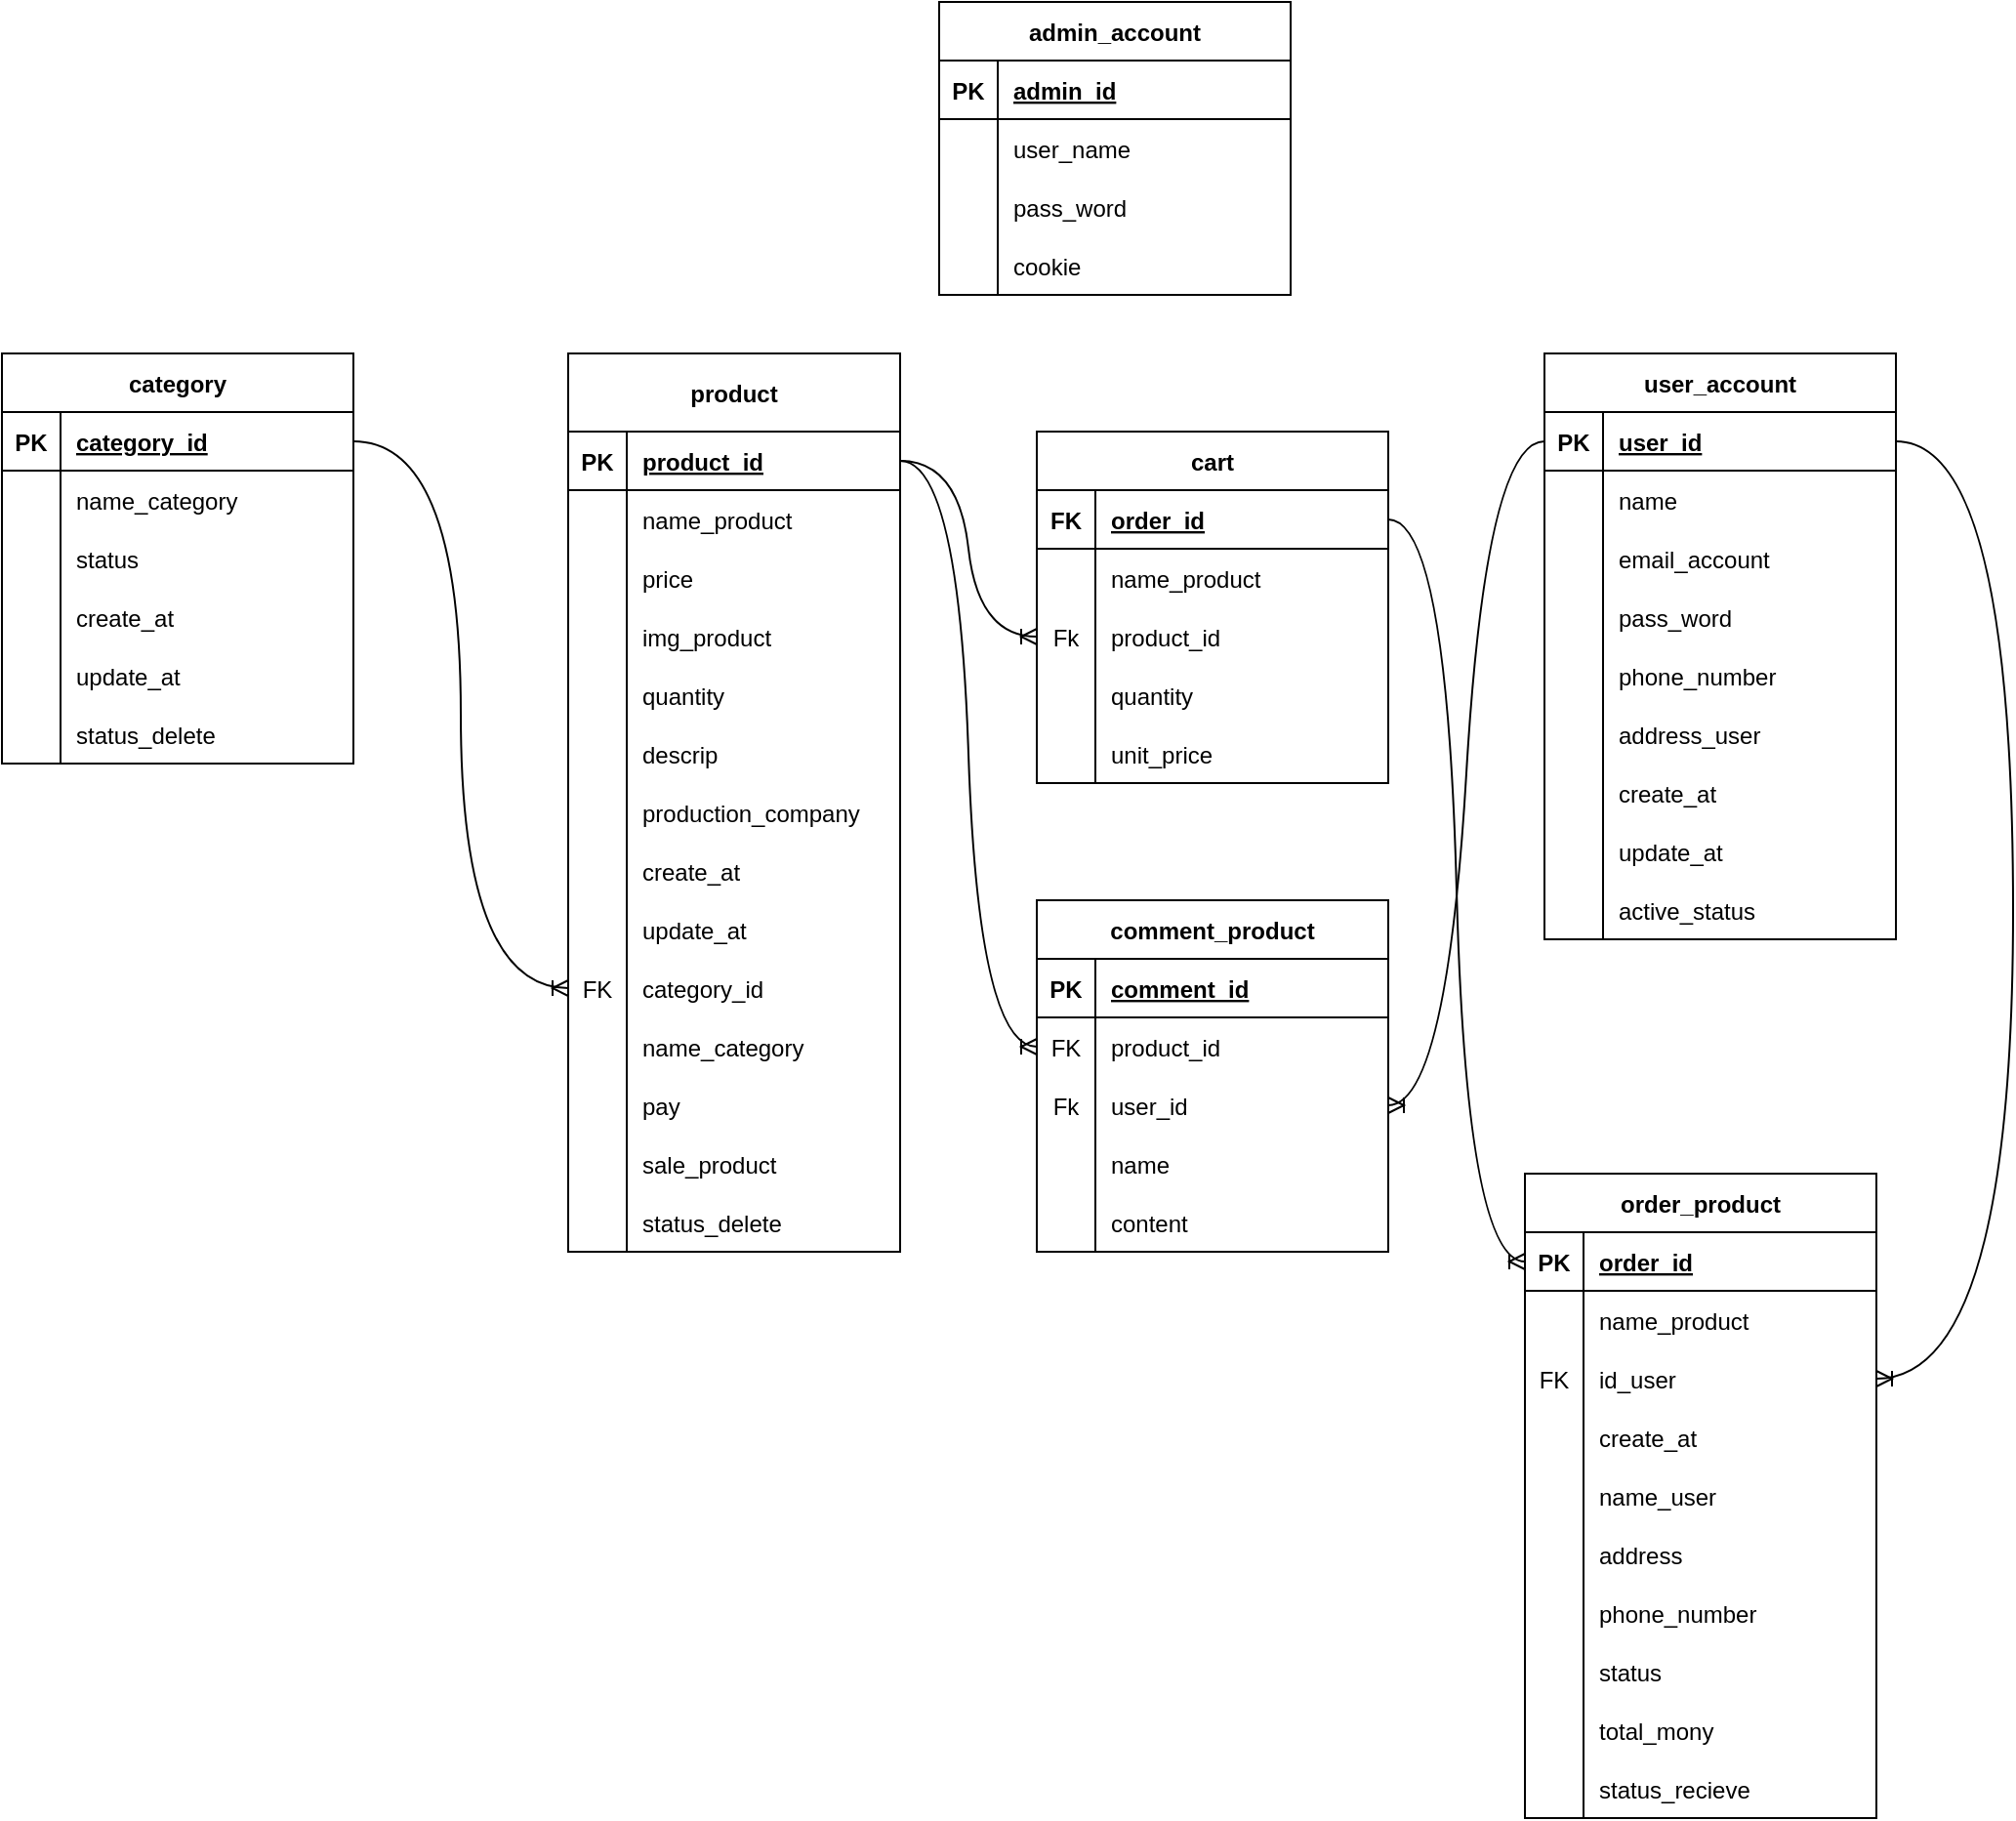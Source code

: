 <mxfile version="17.4.3" type="device"><diagram id="C5RBs43oDa-KdzZeNtuy" name="Page-1"><mxGraphModel dx="1730" dy="1971" grid="1" gridSize="10" guides="1" tooltips="1" connect="1" arrows="1" fold="1" page="1" pageScale="1" pageWidth="827" pageHeight="1169" math="0" shadow="0"><root><mxCell id="WIyWlLk6GJQsqaUBKTNV-0"/><mxCell id="WIyWlLk6GJQsqaUBKTNV-1" parent="WIyWlLk6GJQsqaUBKTNV-0"/><mxCell id="gxQ1VaUEFqee9GRgZwZk-220" value="category" style="shape=table;startSize=30;container=1;collapsible=1;childLayout=tableLayout;fixedRows=1;rowLines=0;fontStyle=1;align=center;resizeLast=1;" parent="WIyWlLk6GJQsqaUBKTNV-1" vertex="1"><mxGeometry x="310" width="180" height="210" as="geometry"/></mxCell><mxCell id="gxQ1VaUEFqee9GRgZwZk-221" value="" style="shape=tableRow;horizontal=0;startSize=0;swimlaneHead=0;swimlaneBody=0;fillColor=none;collapsible=0;dropTarget=0;points=[[0,0.5],[1,0.5]];portConstraint=eastwest;top=0;left=0;right=0;bottom=1;" parent="gxQ1VaUEFqee9GRgZwZk-220" vertex="1"><mxGeometry y="30" width="180" height="30" as="geometry"/></mxCell><mxCell id="gxQ1VaUEFqee9GRgZwZk-222" value="PK" style="shape=partialRectangle;connectable=0;fillColor=none;top=0;left=0;bottom=0;right=0;fontStyle=1;overflow=hidden;" parent="gxQ1VaUEFqee9GRgZwZk-221" vertex="1"><mxGeometry width="30" height="30" as="geometry"><mxRectangle width="30" height="30" as="alternateBounds"/></mxGeometry></mxCell><mxCell id="gxQ1VaUEFqee9GRgZwZk-223" value="category_id" style="shape=partialRectangle;connectable=0;fillColor=none;top=0;left=0;bottom=0;right=0;align=left;spacingLeft=6;fontStyle=5;overflow=hidden;" parent="gxQ1VaUEFqee9GRgZwZk-221" vertex="1"><mxGeometry x="30" width="150" height="30" as="geometry"><mxRectangle width="150" height="30" as="alternateBounds"/></mxGeometry></mxCell><mxCell id="gxQ1VaUEFqee9GRgZwZk-224" value="" style="shape=tableRow;horizontal=0;startSize=0;swimlaneHead=0;swimlaneBody=0;fillColor=none;collapsible=0;dropTarget=0;points=[[0,0.5],[1,0.5]];portConstraint=eastwest;top=0;left=0;right=0;bottom=0;" parent="gxQ1VaUEFqee9GRgZwZk-220" vertex="1"><mxGeometry y="60" width="180" height="30" as="geometry"/></mxCell><mxCell id="gxQ1VaUEFqee9GRgZwZk-225" value="" style="shape=partialRectangle;connectable=0;fillColor=none;top=0;left=0;bottom=0;right=0;editable=1;overflow=hidden;" parent="gxQ1VaUEFqee9GRgZwZk-224" vertex="1"><mxGeometry width="30" height="30" as="geometry"><mxRectangle width="30" height="30" as="alternateBounds"/></mxGeometry></mxCell><mxCell id="gxQ1VaUEFqee9GRgZwZk-226" value="name_category" style="shape=partialRectangle;connectable=0;fillColor=none;top=0;left=0;bottom=0;right=0;align=left;spacingLeft=6;overflow=hidden;" parent="gxQ1VaUEFqee9GRgZwZk-224" vertex="1"><mxGeometry x="30" width="150" height="30" as="geometry"><mxRectangle width="150" height="30" as="alternateBounds"/></mxGeometry></mxCell><mxCell id="gxQ1VaUEFqee9GRgZwZk-227" value="" style="shape=tableRow;horizontal=0;startSize=0;swimlaneHead=0;swimlaneBody=0;fillColor=none;collapsible=0;dropTarget=0;points=[[0,0.5],[1,0.5]];portConstraint=eastwest;top=0;left=0;right=0;bottom=0;" parent="gxQ1VaUEFqee9GRgZwZk-220" vertex="1"><mxGeometry y="90" width="180" height="30" as="geometry"/></mxCell><mxCell id="gxQ1VaUEFqee9GRgZwZk-228" value="" style="shape=partialRectangle;connectable=0;fillColor=none;top=0;left=0;bottom=0;right=0;editable=1;overflow=hidden;" parent="gxQ1VaUEFqee9GRgZwZk-227" vertex="1"><mxGeometry width="30" height="30" as="geometry"><mxRectangle width="30" height="30" as="alternateBounds"/></mxGeometry></mxCell><mxCell id="gxQ1VaUEFqee9GRgZwZk-229" value="status" style="shape=partialRectangle;connectable=0;fillColor=none;top=0;left=0;bottom=0;right=0;align=left;spacingLeft=6;overflow=hidden;" parent="gxQ1VaUEFqee9GRgZwZk-227" vertex="1"><mxGeometry x="30" width="150" height="30" as="geometry"><mxRectangle width="150" height="30" as="alternateBounds"/></mxGeometry></mxCell><mxCell id="gxQ1VaUEFqee9GRgZwZk-239" value="" style="shape=tableRow;horizontal=0;startSize=0;swimlaneHead=0;swimlaneBody=0;fillColor=none;collapsible=0;dropTarget=0;points=[[0,0.5],[1,0.5]];portConstraint=eastwest;top=0;left=0;right=0;bottom=0;" parent="gxQ1VaUEFqee9GRgZwZk-220" vertex="1"><mxGeometry y="120" width="180" height="30" as="geometry"/></mxCell><mxCell id="gxQ1VaUEFqee9GRgZwZk-240" value="" style="shape=partialRectangle;connectable=0;fillColor=none;top=0;left=0;bottom=0;right=0;editable=1;overflow=hidden;" parent="gxQ1VaUEFqee9GRgZwZk-239" vertex="1"><mxGeometry width="30" height="30" as="geometry"><mxRectangle width="30" height="30" as="alternateBounds"/></mxGeometry></mxCell><mxCell id="gxQ1VaUEFqee9GRgZwZk-241" value="create_at" style="shape=partialRectangle;connectable=0;fillColor=none;top=0;left=0;bottom=0;right=0;align=left;spacingLeft=6;overflow=hidden;" parent="gxQ1VaUEFqee9GRgZwZk-239" vertex="1"><mxGeometry x="30" width="150" height="30" as="geometry"><mxRectangle width="150" height="30" as="alternateBounds"/></mxGeometry></mxCell><mxCell id="gxQ1VaUEFqee9GRgZwZk-236" value="" style="shape=tableRow;horizontal=0;startSize=0;swimlaneHead=0;swimlaneBody=0;fillColor=none;collapsible=0;dropTarget=0;points=[[0,0.5],[1,0.5]];portConstraint=eastwest;top=0;left=0;right=0;bottom=0;" parent="gxQ1VaUEFqee9GRgZwZk-220" vertex="1"><mxGeometry y="150" width="180" height="30" as="geometry"/></mxCell><mxCell id="gxQ1VaUEFqee9GRgZwZk-237" value="" style="shape=partialRectangle;connectable=0;fillColor=none;top=0;left=0;bottom=0;right=0;editable=1;overflow=hidden;" parent="gxQ1VaUEFqee9GRgZwZk-236" vertex="1"><mxGeometry width="30" height="30" as="geometry"><mxRectangle width="30" height="30" as="alternateBounds"/></mxGeometry></mxCell><mxCell id="gxQ1VaUEFqee9GRgZwZk-238" value="update_at" style="shape=partialRectangle;connectable=0;fillColor=none;top=0;left=0;bottom=0;right=0;align=left;spacingLeft=6;overflow=hidden;" parent="gxQ1VaUEFqee9GRgZwZk-236" vertex="1"><mxGeometry x="30" width="150" height="30" as="geometry"><mxRectangle width="150" height="30" as="alternateBounds"/></mxGeometry></mxCell><mxCell id="gxQ1VaUEFqee9GRgZwZk-233" value="" style="shape=tableRow;horizontal=0;startSize=0;swimlaneHead=0;swimlaneBody=0;fillColor=none;collapsible=0;dropTarget=0;points=[[0,0.5],[1,0.5]];portConstraint=eastwest;top=0;left=0;right=0;bottom=0;" parent="gxQ1VaUEFqee9GRgZwZk-220" vertex="1"><mxGeometry y="180" width="180" height="30" as="geometry"/></mxCell><mxCell id="gxQ1VaUEFqee9GRgZwZk-234" value="" style="shape=partialRectangle;connectable=0;fillColor=none;top=0;left=0;bottom=0;right=0;editable=1;overflow=hidden;" parent="gxQ1VaUEFqee9GRgZwZk-233" vertex="1"><mxGeometry width="30" height="30" as="geometry"><mxRectangle width="30" height="30" as="alternateBounds"/></mxGeometry></mxCell><mxCell id="gxQ1VaUEFqee9GRgZwZk-235" value="status_delete" style="shape=partialRectangle;connectable=0;fillColor=none;top=0;left=0;bottom=0;right=0;align=left;spacingLeft=6;overflow=hidden;" parent="gxQ1VaUEFqee9GRgZwZk-233" vertex="1"><mxGeometry x="30" width="150" height="30" as="geometry"><mxRectangle width="150" height="30" as="alternateBounds"/></mxGeometry></mxCell><mxCell id="gxQ1VaUEFqee9GRgZwZk-242" value="comment_product" style="shape=table;startSize=30;container=1;collapsible=1;childLayout=tableLayout;fixedRows=1;rowLines=0;fontStyle=1;align=center;resizeLast=1;" parent="WIyWlLk6GJQsqaUBKTNV-1" vertex="1"><mxGeometry x="840" y="280" width="180" height="180" as="geometry"><mxRectangle x="480" y="20" width="140" height="30" as="alternateBounds"/></mxGeometry></mxCell><mxCell id="gxQ1VaUEFqee9GRgZwZk-243" value="" style="shape=tableRow;horizontal=0;startSize=0;swimlaneHead=0;swimlaneBody=0;fillColor=none;collapsible=0;dropTarget=0;points=[[0,0.5],[1,0.5]];portConstraint=eastwest;top=0;left=0;right=0;bottom=1;" parent="gxQ1VaUEFqee9GRgZwZk-242" vertex="1"><mxGeometry y="30" width="180" height="30" as="geometry"/></mxCell><mxCell id="gxQ1VaUEFqee9GRgZwZk-244" value="PK" style="shape=partialRectangle;connectable=0;fillColor=none;top=0;left=0;bottom=0;right=0;fontStyle=1;overflow=hidden;" parent="gxQ1VaUEFqee9GRgZwZk-243" vertex="1"><mxGeometry width="30" height="30" as="geometry"><mxRectangle width="30" height="30" as="alternateBounds"/></mxGeometry></mxCell><mxCell id="gxQ1VaUEFqee9GRgZwZk-245" value="comment_id" style="shape=partialRectangle;connectable=0;fillColor=none;top=0;left=0;bottom=0;right=0;align=left;spacingLeft=6;fontStyle=5;overflow=hidden;" parent="gxQ1VaUEFqee9GRgZwZk-243" vertex="1"><mxGeometry x="30" width="150" height="30" as="geometry"><mxRectangle width="150" height="30" as="alternateBounds"/></mxGeometry></mxCell><mxCell id="gxQ1VaUEFqee9GRgZwZk-246" value="" style="shape=tableRow;horizontal=0;startSize=0;swimlaneHead=0;swimlaneBody=0;fillColor=none;collapsible=0;dropTarget=0;points=[[0,0.5],[1,0.5]];portConstraint=eastwest;top=0;left=0;right=0;bottom=0;" parent="gxQ1VaUEFqee9GRgZwZk-242" vertex="1"><mxGeometry y="60" width="180" height="30" as="geometry"/></mxCell><mxCell id="gxQ1VaUEFqee9GRgZwZk-247" value="FK" style="shape=partialRectangle;connectable=0;fillColor=none;top=0;left=0;bottom=0;right=0;editable=1;overflow=hidden;" parent="gxQ1VaUEFqee9GRgZwZk-246" vertex="1"><mxGeometry width="30" height="30" as="geometry"><mxRectangle width="30" height="30" as="alternateBounds"/></mxGeometry></mxCell><mxCell id="gxQ1VaUEFqee9GRgZwZk-248" value="product_id" style="shape=partialRectangle;connectable=0;fillColor=none;top=0;left=0;bottom=0;right=0;align=left;spacingLeft=6;overflow=hidden;" parent="gxQ1VaUEFqee9GRgZwZk-246" vertex="1"><mxGeometry x="30" width="150" height="30" as="geometry"><mxRectangle width="150" height="30" as="alternateBounds"/></mxGeometry></mxCell><mxCell id="gxQ1VaUEFqee9GRgZwZk-249" value="" style="shape=tableRow;horizontal=0;startSize=0;swimlaneHead=0;swimlaneBody=0;fillColor=none;collapsible=0;dropTarget=0;points=[[0,0.5],[1,0.5]];portConstraint=eastwest;top=0;left=0;right=0;bottom=0;" parent="gxQ1VaUEFqee9GRgZwZk-242" vertex="1"><mxGeometry y="90" width="180" height="30" as="geometry"/></mxCell><mxCell id="gxQ1VaUEFqee9GRgZwZk-250" value="Fk" style="shape=partialRectangle;connectable=0;fillColor=none;top=0;left=0;bottom=0;right=0;editable=1;overflow=hidden;" parent="gxQ1VaUEFqee9GRgZwZk-249" vertex="1"><mxGeometry width="30" height="30" as="geometry"><mxRectangle width="30" height="30" as="alternateBounds"/></mxGeometry></mxCell><mxCell id="gxQ1VaUEFqee9GRgZwZk-251" value="user_id" style="shape=partialRectangle;connectable=0;fillColor=none;top=0;left=0;bottom=0;right=0;align=left;spacingLeft=6;overflow=hidden;" parent="gxQ1VaUEFqee9GRgZwZk-249" vertex="1"><mxGeometry x="30" width="150" height="30" as="geometry"><mxRectangle width="150" height="30" as="alternateBounds"/></mxGeometry></mxCell><mxCell id="GIRKg3oeTmF5JGR0bSCy-0" value="" style="shape=tableRow;horizontal=0;startSize=0;swimlaneHead=0;swimlaneBody=0;fillColor=none;collapsible=0;dropTarget=0;points=[[0,0.5],[1,0.5]];portConstraint=eastwest;top=0;left=0;right=0;bottom=0;" vertex="1" parent="gxQ1VaUEFqee9GRgZwZk-242"><mxGeometry y="120" width="180" height="30" as="geometry"/></mxCell><mxCell id="GIRKg3oeTmF5JGR0bSCy-1" value="" style="shape=partialRectangle;connectable=0;fillColor=none;top=0;left=0;bottom=0;right=0;editable=1;overflow=hidden;" vertex="1" parent="GIRKg3oeTmF5JGR0bSCy-0"><mxGeometry width="30" height="30" as="geometry"><mxRectangle width="30" height="30" as="alternateBounds"/></mxGeometry></mxCell><mxCell id="GIRKg3oeTmF5JGR0bSCy-2" value="name" style="shape=partialRectangle;connectable=0;fillColor=none;top=0;left=0;bottom=0;right=0;align=left;spacingLeft=6;overflow=hidden;" vertex="1" parent="GIRKg3oeTmF5JGR0bSCy-0"><mxGeometry x="30" width="150" height="30" as="geometry"><mxRectangle width="150" height="30" as="alternateBounds"/></mxGeometry></mxCell><mxCell id="gxQ1VaUEFqee9GRgZwZk-258" value="" style="shape=tableRow;horizontal=0;startSize=0;swimlaneHead=0;swimlaneBody=0;fillColor=none;collapsible=0;dropTarget=0;points=[[0,0.5],[1,0.5]];portConstraint=eastwest;top=0;left=0;right=0;bottom=0;" parent="gxQ1VaUEFqee9GRgZwZk-242" vertex="1"><mxGeometry y="150" width="180" height="30" as="geometry"/></mxCell><mxCell id="gxQ1VaUEFqee9GRgZwZk-259" value="" style="shape=partialRectangle;connectable=0;fillColor=none;top=0;left=0;bottom=0;right=0;editable=1;overflow=hidden;" parent="gxQ1VaUEFqee9GRgZwZk-258" vertex="1"><mxGeometry width="30" height="30" as="geometry"><mxRectangle width="30" height="30" as="alternateBounds"/></mxGeometry></mxCell><mxCell id="gxQ1VaUEFqee9GRgZwZk-260" value="content" style="shape=partialRectangle;connectable=0;fillColor=none;top=0;left=0;bottom=0;right=0;align=left;spacingLeft=6;overflow=hidden;" parent="gxQ1VaUEFqee9GRgZwZk-258" vertex="1"><mxGeometry x="30" width="150" height="30" as="geometry"><mxRectangle width="150" height="30" as="alternateBounds"/></mxGeometry></mxCell><mxCell id="gxQ1VaUEFqee9GRgZwZk-281" value="user_account" style="shape=table;startSize=30;container=1;collapsible=1;childLayout=tableLayout;fixedRows=1;rowLines=0;fontStyle=1;align=center;resizeLast=1;" parent="WIyWlLk6GJQsqaUBKTNV-1" vertex="1"><mxGeometry x="1100" width="180" height="300" as="geometry"/></mxCell><mxCell id="gxQ1VaUEFqee9GRgZwZk-282" value="" style="shape=tableRow;horizontal=0;startSize=0;swimlaneHead=0;swimlaneBody=0;fillColor=none;collapsible=0;dropTarget=0;points=[[0,0.5],[1,0.5]];portConstraint=eastwest;top=0;left=0;right=0;bottom=1;" parent="gxQ1VaUEFqee9GRgZwZk-281" vertex="1"><mxGeometry y="30" width="180" height="30" as="geometry"/></mxCell><mxCell id="gxQ1VaUEFqee9GRgZwZk-283" value="PK" style="shape=partialRectangle;connectable=0;fillColor=none;top=0;left=0;bottom=0;right=0;fontStyle=1;overflow=hidden;" parent="gxQ1VaUEFqee9GRgZwZk-282" vertex="1"><mxGeometry width="30" height="30" as="geometry"><mxRectangle width="30" height="30" as="alternateBounds"/></mxGeometry></mxCell><mxCell id="gxQ1VaUEFqee9GRgZwZk-284" value="user_id" style="shape=partialRectangle;connectable=0;fillColor=none;top=0;left=0;bottom=0;right=0;align=left;spacingLeft=6;fontStyle=5;overflow=hidden;" parent="gxQ1VaUEFqee9GRgZwZk-282" vertex="1"><mxGeometry x="30" width="150" height="30" as="geometry"><mxRectangle width="150" height="30" as="alternateBounds"/></mxGeometry></mxCell><mxCell id="gxQ1VaUEFqee9GRgZwZk-285" value="" style="shape=tableRow;horizontal=0;startSize=0;swimlaneHead=0;swimlaneBody=0;fillColor=none;collapsible=0;dropTarget=0;points=[[0,0.5],[1,0.5]];portConstraint=eastwest;top=0;left=0;right=0;bottom=0;" parent="gxQ1VaUEFqee9GRgZwZk-281" vertex="1"><mxGeometry y="60" width="180" height="30" as="geometry"/></mxCell><mxCell id="gxQ1VaUEFqee9GRgZwZk-286" value="" style="shape=partialRectangle;connectable=0;fillColor=none;top=0;left=0;bottom=0;right=0;editable=1;overflow=hidden;" parent="gxQ1VaUEFqee9GRgZwZk-285" vertex="1"><mxGeometry width="30" height="30" as="geometry"><mxRectangle width="30" height="30" as="alternateBounds"/></mxGeometry></mxCell><mxCell id="gxQ1VaUEFqee9GRgZwZk-287" value="name" style="shape=partialRectangle;connectable=0;fillColor=none;top=0;left=0;bottom=0;right=0;align=left;spacingLeft=6;overflow=hidden;" parent="gxQ1VaUEFqee9GRgZwZk-285" vertex="1"><mxGeometry x="30" width="150" height="30" as="geometry"><mxRectangle width="150" height="30" as="alternateBounds"/></mxGeometry></mxCell><mxCell id="gxQ1VaUEFqee9GRgZwZk-288" value="" style="shape=tableRow;horizontal=0;startSize=0;swimlaneHead=0;swimlaneBody=0;fillColor=none;collapsible=0;dropTarget=0;points=[[0,0.5],[1,0.5]];portConstraint=eastwest;top=0;left=0;right=0;bottom=0;" parent="gxQ1VaUEFqee9GRgZwZk-281" vertex="1"><mxGeometry y="90" width="180" height="30" as="geometry"/></mxCell><mxCell id="gxQ1VaUEFqee9GRgZwZk-289" value="" style="shape=partialRectangle;connectable=0;fillColor=none;top=0;left=0;bottom=0;right=0;editable=1;overflow=hidden;" parent="gxQ1VaUEFqee9GRgZwZk-288" vertex="1"><mxGeometry width="30" height="30" as="geometry"><mxRectangle width="30" height="30" as="alternateBounds"/></mxGeometry></mxCell><mxCell id="gxQ1VaUEFqee9GRgZwZk-290" value="email_account" style="shape=partialRectangle;connectable=0;fillColor=none;top=0;left=0;bottom=0;right=0;align=left;spacingLeft=6;overflow=hidden;" parent="gxQ1VaUEFqee9GRgZwZk-288" vertex="1"><mxGeometry x="30" width="150" height="30" as="geometry"><mxRectangle width="150" height="30" as="alternateBounds"/></mxGeometry></mxCell><mxCell id="gxQ1VaUEFqee9GRgZwZk-291" value="" style="shape=tableRow;horizontal=0;startSize=0;swimlaneHead=0;swimlaneBody=0;fillColor=none;collapsible=0;dropTarget=0;points=[[0,0.5],[1,0.5]];portConstraint=eastwest;top=0;left=0;right=0;bottom=0;" parent="gxQ1VaUEFqee9GRgZwZk-281" vertex="1"><mxGeometry y="120" width="180" height="30" as="geometry"/></mxCell><mxCell id="gxQ1VaUEFqee9GRgZwZk-292" value="" style="shape=partialRectangle;connectable=0;fillColor=none;top=0;left=0;bottom=0;right=0;editable=1;overflow=hidden;" parent="gxQ1VaUEFqee9GRgZwZk-291" vertex="1"><mxGeometry width="30" height="30" as="geometry"><mxRectangle width="30" height="30" as="alternateBounds"/></mxGeometry></mxCell><mxCell id="gxQ1VaUEFqee9GRgZwZk-293" value="pass_word" style="shape=partialRectangle;connectable=0;fillColor=none;top=0;left=0;bottom=0;right=0;align=left;spacingLeft=6;overflow=hidden;" parent="gxQ1VaUEFqee9GRgZwZk-291" vertex="1"><mxGeometry x="30" width="150" height="30" as="geometry"><mxRectangle width="150" height="30" as="alternateBounds"/></mxGeometry></mxCell><mxCell id="gxQ1VaUEFqee9GRgZwZk-294" value="" style="shape=tableRow;horizontal=0;startSize=0;swimlaneHead=0;swimlaneBody=0;fillColor=none;collapsible=0;dropTarget=0;points=[[0,0.5],[1,0.5]];portConstraint=eastwest;top=0;left=0;right=0;bottom=0;" parent="gxQ1VaUEFqee9GRgZwZk-281" vertex="1"><mxGeometry y="150" width="180" height="30" as="geometry"/></mxCell><mxCell id="gxQ1VaUEFqee9GRgZwZk-295" value="" style="shape=partialRectangle;connectable=0;fillColor=none;top=0;left=0;bottom=0;right=0;editable=1;overflow=hidden;" parent="gxQ1VaUEFqee9GRgZwZk-294" vertex="1"><mxGeometry width="30" height="30" as="geometry"><mxRectangle width="30" height="30" as="alternateBounds"/></mxGeometry></mxCell><mxCell id="gxQ1VaUEFqee9GRgZwZk-296" value="phone_number" style="shape=partialRectangle;connectable=0;fillColor=none;top=0;left=0;bottom=0;right=0;align=left;spacingLeft=6;overflow=hidden;" parent="gxQ1VaUEFqee9GRgZwZk-294" vertex="1"><mxGeometry x="30" width="150" height="30" as="geometry"><mxRectangle width="150" height="30" as="alternateBounds"/></mxGeometry></mxCell><mxCell id="gxQ1VaUEFqee9GRgZwZk-297" value="" style="shape=tableRow;horizontal=0;startSize=0;swimlaneHead=0;swimlaneBody=0;fillColor=none;collapsible=0;dropTarget=0;points=[[0,0.5],[1,0.5]];portConstraint=eastwest;top=0;left=0;right=0;bottom=0;" parent="gxQ1VaUEFqee9GRgZwZk-281" vertex="1"><mxGeometry y="180" width="180" height="30" as="geometry"/></mxCell><mxCell id="gxQ1VaUEFqee9GRgZwZk-298" value="" style="shape=partialRectangle;connectable=0;fillColor=none;top=0;left=0;bottom=0;right=0;editable=1;overflow=hidden;" parent="gxQ1VaUEFqee9GRgZwZk-297" vertex="1"><mxGeometry width="30" height="30" as="geometry"><mxRectangle width="30" height="30" as="alternateBounds"/></mxGeometry></mxCell><mxCell id="gxQ1VaUEFqee9GRgZwZk-299" value="address_user" style="shape=partialRectangle;connectable=0;fillColor=none;top=0;left=0;bottom=0;right=0;align=left;spacingLeft=6;overflow=hidden;" parent="gxQ1VaUEFqee9GRgZwZk-297" vertex="1"><mxGeometry x="30" width="150" height="30" as="geometry"><mxRectangle width="150" height="30" as="alternateBounds"/></mxGeometry></mxCell><mxCell id="gxQ1VaUEFqee9GRgZwZk-300" value="" style="shape=tableRow;horizontal=0;startSize=0;swimlaneHead=0;swimlaneBody=0;fillColor=none;collapsible=0;dropTarget=0;points=[[0,0.5],[1,0.5]];portConstraint=eastwest;top=0;left=0;right=0;bottom=0;" parent="gxQ1VaUEFqee9GRgZwZk-281" vertex="1"><mxGeometry y="210" width="180" height="30" as="geometry"/></mxCell><mxCell id="gxQ1VaUEFqee9GRgZwZk-301" value="" style="shape=partialRectangle;connectable=0;fillColor=none;top=0;left=0;bottom=0;right=0;editable=1;overflow=hidden;" parent="gxQ1VaUEFqee9GRgZwZk-300" vertex="1"><mxGeometry width="30" height="30" as="geometry"><mxRectangle width="30" height="30" as="alternateBounds"/></mxGeometry></mxCell><mxCell id="gxQ1VaUEFqee9GRgZwZk-302" value="create_at" style="shape=partialRectangle;connectable=0;fillColor=none;top=0;left=0;bottom=0;right=0;align=left;spacingLeft=6;overflow=hidden;" parent="gxQ1VaUEFqee9GRgZwZk-300" vertex="1"><mxGeometry x="30" width="150" height="30" as="geometry"><mxRectangle width="150" height="30" as="alternateBounds"/></mxGeometry></mxCell><mxCell id="gxQ1VaUEFqee9GRgZwZk-303" value="" style="shape=tableRow;horizontal=0;startSize=0;swimlaneHead=0;swimlaneBody=0;fillColor=none;collapsible=0;dropTarget=0;points=[[0,0.5],[1,0.5]];portConstraint=eastwest;top=0;left=0;right=0;bottom=0;" parent="gxQ1VaUEFqee9GRgZwZk-281" vertex="1"><mxGeometry y="240" width="180" height="30" as="geometry"/></mxCell><mxCell id="gxQ1VaUEFqee9GRgZwZk-304" value="" style="shape=partialRectangle;connectable=0;fillColor=none;top=0;left=0;bottom=0;right=0;editable=1;overflow=hidden;" parent="gxQ1VaUEFqee9GRgZwZk-303" vertex="1"><mxGeometry width="30" height="30" as="geometry"><mxRectangle width="30" height="30" as="alternateBounds"/></mxGeometry></mxCell><mxCell id="gxQ1VaUEFqee9GRgZwZk-305" value="update_at" style="shape=partialRectangle;connectable=0;fillColor=none;top=0;left=0;bottom=0;right=0;align=left;spacingLeft=6;overflow=hidden;" parent="gxQ1VaUEFqee9GRgZwZk-303" vertex="1"><mxGeometry x="30" width="150" height="30" as="geometry"><mxRectangle width="150" height="30" as="alternateBounds"/></mxGeometry></mxCell><mxCell id="gxQ1VaUEFqee9GRgZwZk-306" value="" style="shape=tableRow;horizontal=0;startSize=0;swimlaneHead=0;swimlaneBody=0;fillColor=none;collapsible=0;dropTarget=0;points=[[0,0.5],[1,0.5]];portConstraint=eastwest;top=0;left=0;right=0;bottom=0;" parent="gxQ1VaUEFqee9GRgZwZk-281" vertex="1"><mxGeometry y="270" width="180" height="30" as="geometry"/></mxCell><mxCell id="gxQ1VaUEFqee9GRgZwZk-307" value="" style="shape=partialRectangle;connectable=0;fillColor=none;top=0;left=0;bottom=0;right=0;editable=1;overflow=hidden;" parent="gxQ1VaUEFqee9GRgZwZk-306" vertex="1"><mxGeometry width="30" height="30" as="geometry"><mxRectangle width="30" height="30" as="alternateBounds"/></mxGeometry></mxCell><mxCell id="gxQ1VaUEFqee9GRgZwZk-308" value="active_status" style="shape=partialRectangle;connectable=0;fillColor=none;top=0;left=0;bottom=0;right=0;align=left;spacingLeft=6;overflow=hidden;" parent="gxQ1VaUEFqee9GRgZwZk-306" vertex="1"><mxGeometry x="30" width="150" height="30" as="geometry"><mxRectangle width="150" height="30" as="alternateBounds"/></mxGeometry></mxCell><mxCell id="gxQ1VaUEFqee9GRgZwZk-309" value="product" style="shape=table;startSize=40;container=1;collapsible=1;childLayout=tableLayout;fixedRows=1;rowLines=0;fontStyle=1;align=center;resizeLast=1;" parent="WIyWlLk6GJQsqaUBKTNV-1" vertex="1"><mxGeometry x="600" width="170.0" height="460" as="geometry"/></mxCell><mxCell id="gxQ1VaUEFqee9GRgZwZk-310" value="" style="shape=tableRow;horizontal=0;startSize=0;swimlaneHead=0;swimlaneBody=0;fillColor=none;collapsible=0;dropTarget=0;points=[[0,0.5],[1,0.5]];portConstraint=eastwest;top=0;left=0;right=0;bottom=1;" parent="gxQ1VaUEFqee9GRgZwZk-309" vertex="1"><mxGeometry y="40" width="170.0" height="30" as="geometry"/></mxCell><mxCell id="gxQ1VaUEFqee9GRgZwZk-311" value="PK" style="shape=partialRectangle;connectable=0;fillColor=none;top=0;left=0;bottom=0;right=0;fontStyle=1;overflow=hidden;" parent="gxQ1VaUEFqee9GRgZwZk-310" vertex="1"><mxGeometry width="30" height="30" as="geometry"><mxRectangle width="30" height="30" as="alternateBounds"/></mxGeometry></mxCell><mxCell id="gxQ1VaUEFqee9GRgZwZk-312" value="product_id" style="shape=partialRectangle;connectable=0;fillColor=none;top=0;left=0;bottom=0;right=0;align=left;spacingLeft=6;fontStyle=5;overflow=hidden;" parent="gxQ1VaUEFqee9GRgZwZk-310" vertex="1"><mxGeometry x="30" width="140.0" height="30" as="geometry"><mxRectangle width="140.0" height="30" as="alternateBounds"/></mxGeometry></mxCell><mxCell id="gxQ1VaUEFqee9GRgZwZk-313" value="" style="shape=tableRow;horizontal=0;startSize=0;swimlaneHead=0;swimlaneBody=0;fillColor=none;collapsible=0;dropTarget=0;points=[[0,0.5],[1,0.5]];portConstraint=eastwest;top=0;left=0;right=0;bottom=0;" parent="gxQ1VaUEFqee9GRgZwZk-309" vertex="1"><mxGeometry y="70" width="170.0" height="30" as="geometry"/></mxCell><mxCell id="gxQ1VaUEFqee9GRgZwZk-314" value="" style="shape=partialRectangle;connectable=0;fillColor=none;top=0;left=0;bottom=0;right=0;editable=1;overflow=hidden;" parent="gxQ1VaUEFqee9GRgZwZk-313" vertex="1"><mxGeometry width="30" height="30" as="geometry"><mxRectangle width="30" height="30" as="alternateBounds"/></mxGeometry></mxCell><mxCell id="gxQ1VaUEFqee9GRgZwZk-315" value="name_product" style="shape=partialRectangle;connectable=0;fillColor=none;top=0;left=0;bottom=0;right=0;align=left;spacingLeft=6;overflow=hidden;" parent="gxQ1VaUEFqee9GRgZwZk-313" vertex="1"><mxGeometry x="30" width="140.0" height="30" as="geometry"><mxRectangle width="140.0" height="30" as="alternateBounds"/></mxGeometry></mxCell><mxCell id="gxQ1VaUEFqee9GRgZwZk-316" value="" style="shape=tableRow;horizontal=0;startSize=0;swimlaneHead=0;swimlaneBody=0;fillColor=none;collapsible=0;dropTarget=0;points=[[0,0.5],[1,0.5]];portConstraint=eastwest;top=0;left=0;right=0;bottom=0;" parent="gxQ1VaUEFqee9GRgZwZk-309" vertex="1"><mxGeometry y="100" width="170.0" height="30" as="geometry"/></mxCell><mxCell id="gxQ1VaUEFqee9GRgZwZk-317" value="" style="shape=partialRectangle;connectable=0;fillColor=none;top=0;left=0;bottom=0;right=0;editable=1;overflow=hidden;" parent="gxQ1VaUEFqee9GRgZwZk-316" vertex="1"><mxGeometry width="30" height="30" as="geometry"><mxRectangle width="30" height="30" as="alternateBounds"/></mxGeometry></mxCell><mxCell id="gxQ1VaUEFqee9GRgZwZk-318" value="price" style="shape=partialRectangle;connectable=0;fillColor=none;top=0;left=0;bottom=0;right=0;align=left;spacingLeft=6;overflow=hidden;" parent="gxQ1VaUEFqee9GRgZwZk-316" vertex="1"><mxGeometry x="30" width="140.0" height="30" as="geometry"><mxRectangle width="140.0" height="30" as="alternateBounds"/></mxGeometry></mxCell><mxCell id="gxQ1VaUEFqee9GRgZwZk-319" value="" style="shape=tableRow;horizontal=0;startSize=0;swimlaneHead=0;swimlaneBody=0;fillColor=none;collapsible=0;dropTarget=0;points=[[0,0.5],[1,0.5]];portConstraint=eastwest;top=0;left=0;right=0;bottom=0;" parent="gxQ1VaUEFqee9GRgZwZk-309" vertex="1"><mxGeometry y="130" width="170.0" height="30" as="geometry"/></mxCell><mxCell id="gxQ1VaUEFqee9GRgZwZk-320" value="" style="shape=partialRectangle;connectable=0;fillColor=none;top=0;left=0;bottom=0;right=0;editable=1;overflow=hidden;" parent="gxQ1VaUEFqee9GRgZwZk-319" vertex="1"><mxGeometry width="30" height="30" as="geometry"><mxRectangle width="30" height="30" as="alternateBounds"/></mxGeometry></mxCell><mxCell id="gxQ1VaUEFqee9GRgZwZk-321" value="img_product" style="shape=partialRectangle;connectable=0;fillColor=none;top=0;left=0;bottom=0;right=0;align=left;spacingLeft=6;overflow=hidden;" parent="gxQ1VaUEFqee9GRgZwZk-319" vertex="1"><mxGeometry x="30" width="140.0" height="30" as="geometry"><mxRectangle width="140.0" height="30" as="alternateBounds"/></mxGeometry></mxCell><mxCell id="gxQ1VaUEFqee9GRgZwZk-322" value="" style="shape=tableRow;horizontal=0;startSize=0;swimlaneHead=0;swimlaneBody=0;fillColor=none;collapsible=0;dropTarget=0;points=[[0,0.5],[1,0.5]];portConstraint=eastwest;top=0;left=0;right=0;bottom=0;" parent="gxQ1VaUEFqee9GRgZwZk-309" vertex="1"><mxGeometry y="160" width="170.0" height="30" as="geometry"/></mxCell><mxCell id="gxQ1VaUEFqee9GRgZwZk-323" value="" style="shape=partialRectangle;connectable=0;fillColor=none;top=0;left=0;bottom=0;right=0;editable=1;overflow=hidden;" parent="gxQ1VaUEFqee9GRgZwZk-322" vertex="1"><mxGeometry width="30" height="30" as="geometry"><mxRectangle width="30" height="30" as="alternateBounds"/></mxGeometry></mxCell><mxCell id="gxQ1VaUEFqee9GRgZwZk-324" value="quantity" style="shape=partialRectangle;connectable=0;fillColor=none;top=0;left=0;bottom=0;right=0;align=left;spacingLeft=6;overflow=hidden;" parent="gxQ1VaUEFqee9GRgZwZk-322" vertex="1"><mxGeometry x="30" width="140.0" height="30" as="geometry"><mxRectangle width="140.0" height="30" as="alternateBounds"/></mxGeometry></mxCell><mxCell id="gxQ1VaUEFqee9GRgZwZk-325" value="" style="shape=tableRow;horizontal=0;startSize=0;swimlaneHead=0;swimlaneBody=0;fillColor=none;collapsible=0;dropTarget=0;points=[[0,0.5],[1,0.5]];portConstraint=eastwest;top=0;left=0;right=0;bottom=0;" parent="gxQ1VaUEFqee9GRgZwZk-309" vertex="1"><mxGeometry y="190" width="170.0" height="30" as="geometry"/></mxCell><mxCell id="gxQ1VaUEFqee9GRgZwZk-326" value="" style="shape=partialRectangle;connectable=0;fillColor=none;top=0;left=0;bottom=0;right=0;editable=1;overflow=hidden;" parent="gxQ1VaUEFqee9GRgZwZk-325" vertex="1"><mxGeometry width="30" height="30" as="geometry"><mxRectangle width="30" height="30" as="alternateBounds"/></mxGeometry></mxCell><mxCell id="gxQ1VaUEFqee9GRgZwZk-327" value="descrip" style="shape=partialRectangle;connectable=0;fillColor=none;top=0;left=0;bottom=0;right=0;align=left;spacingLeft=6;overflow=hidden;" parent="gxQ1VaUEFqee9GRgZwZk-325" vertex="1"><mxGeometry x="30" width="140.0" height="30" as="geometry"><mxRectangle width="140.0" height="30" as="alternateBounds"/></mxGeometry></mxCell><mxCell id="gxQ1VaUEFqee9GRgZwZk-328" value="" style="shape=tableRow;horizontal=0;startSize=0;swimlaneHead=0;swimlaneBody=0;fillColor=none;collapsible=0;dropTarget=0;points=[[0,0.5],[1,0.5]];portConstraint=eastwest;top=0;left=0;right=0;bottom=0;" parent="gxQ1VaUEFqee9GRgZwZk-309" vertex="1"><mxGeometry y="220" width="170.0" height="30" as="geometry"/></mxCell><mxCell id="gxQ1VaUEFqee9GRgZwZk-329" value="" style="shape=partialRectangle;connectable=0;fillColor=none;top=0;left=0;bottom=0;right=0;editable=1;overflow=hidden;" parent="gxQ1VaUEFqee9GRgZwZk-328" vertex="1"><mxGeometry width="30" height="30" as="geometry"><mxRectangle width="30" height="30" as="alternateBounds"/></mxGeometry></mxCell><mxCell id="gxQ1VaUEFqee9GRgZwZk-330" value="production_company" style="shape=partialRectangle;connectable=0;fillColor=none;top=0;left=0;bottom=0;right=0;align=left;spacingLeft=6;overflow=hidden;" parent="gxQ1VaUEFqee9GRgZwZk-328" vertex="1"><mxGeometry x="30" width="140.0" height="30" as="geometry"><mxRectangle width="140.0" height="30" as="alternateBounds"/></mxGeometry></mxCell><mxCell id="gxQ1VaUEFqee9GRgZwZk-331" value="" style="shape=tableRow;horizontal=0;startSize=0;swimlaneHead=0;swimlaneBody=0;fillColor=none;collapsible=0;dropTarget=0;points=[[0,0.5],[1,0.5]];portConstraint=eastwest;top=0;left=0;right=0;bottom=0;" parent="gxQ1VaUEFqee9GRgZwZk-309" vertex="1"><mxGeometry y="250" width="170.0" height="30" as="geometry"/></mxCell><mxCell id="gxQ1VaUEFqee9GRgZwZk-332" value="" style="shape=partialRectangle;connectable=0;fillColor=none;top=0;left=0;bottom=0;right=0;editable=1;overflow=hidden;" parent="gxQ1VaUEFqee9GRgZwZk-331" vertex="1"><mxGeometry width="30" height="30" as="geometry"><mxRectangle width="30" height="30" as="alternateBounds"/></mxGeometry></mxCell><mxCell id="gxQ1VaUEFqee9GRgZwZk-333" value="create_at" style="shape=partialRectangle;connectable=0;fillColor=none;top=0;left=0;bottom=0;right=0;align=left;spacingLeft=6;overflow=hidden;" parent="gxQ1VaUEFqee9GRgZwZk-331" vertex="1"><mxGeometry x="30" width="140.0" height="30" as="geometry"><mxRectangle width="140.0" height="30" as="alternateBounds"/></mxGeometry></mxCell><mxCell id="gxQ1VaUEFqee9GRgZwZk-334" value="" style="shape=tableRow;horizontal=0;startSize=0;swimlaneHead=0;swimlaneBody=0;fillColor=none;collapsible=0;dropTarget=0;points=[[0,0.5],[1,0.5]];portConstraint=eastwest;top=0;left=0;right=0;bottom=0;" parent="gxQ1VaUEFqee9GRgZwZk-309" vertex="1"><mxGeometry y="280" width="170.0" height="30" as="geometry"/></mxCell><mxCell id="gxQ1VaUEFqee9GRgZwZk-335" value="" style="shape=partialRectangle;connectable=0;fillColor=none;top=0;left=0;bottom=0;right=0;editable=1;overflow=hidden;" parent="gxQ1VaUEFqee9GRgZwZk-334" vertex="1"><mxGeometry width="30" height="30" as="geometry"><mxRectangle width="30" height="30" as="alternateBounds"/></mxGeometry></mxCell><mxCell id="gxQ1VaUEFqee9GRgZwZk-336" value="update_at" style="shape=partialRectangle;connectable=0;fillColor=none;top=0;left=0;bottom=0;right=0;align=left;spacingLeft=6;overflow=hidden;" parent="gxQ1VaUEFqee9GRgZwZk-334" vertex="1"><mxGeometry x="30" width="140.0" height="30" as="geometry"><mxRectangle width="140.0" height="30" as="alternateBounds"/></mxGeometry></mxCell><mxCell id="gxQ1VaUEFqee9GRgZwZk-337" value="" style="shape=tableRow;horizontal=0;startSize=0;swimlaneHead=0;swimlaneBody=0;fillColor=none;collapsible=0;dropTarget=0;points=[[0,0.5],[1,0.5]];portConstraint=eastwest;top=0;left=0;right=0;bottom=0;" parent="gxQ1VaUEFqee9GRgZwZk-309" vertex="1"><mxGeometry y="310" width="170.0" height="30" as="geometry"/></mxCell><mxCell id="gxQ1VaUEFqee9GRgZwZk-338" value="FK" style="shape=partialRectangle;connectable=0;fillColor=none;top=0;left=0;bottom=0;right=0;editable=1;overflow=hidden;" parent="gxQ1VaUEFqee9GRgZwZk-337" vertex="1"><mxGeometry width="30" height="30" as="geometry"><mxRectangle width="30" height="30" as="alternateBounds"/></mxGeometry></mxCell><mxCell id="gxQ1VaUEFqee9GRgZwZk-339" value="category_id" style="shape=partialRectangle;connectable=0;fillColor=none;top=0;left=0;bottom=0;right=0;align=left;spacingLeft=6;overflow=hidden;" parent="gxQ1VaUEFqee9GRgZwZk-337" vertex="1"><mxGeometry x="30" width="140.0" height="30" as="geometry"><mxRectangle width="140.0" height="30" as="alternateBounds"/></mxGeometry></mxCell><mxCell id="gxQ1VaUEFqee9GRgZwZk-340" value="" style="shape=tableRow;horizontal=0;startSize=0;swimlaneHead=0;swimlaneBody=0;fillColor=none;collapsible=0;dropTarget=0;points=[[0,0.5],[1,0.5]];portConstraint=eastwest;top=0;left=0;right=0;bottom=0;" parent="gxQ1VaUEFqee9GRgZwZk-309" vertex="1"><mxGeometry y="340" width="170.0" height="30" as="geometry"/></mxCell><mxCell id="gxQ1VaUEFqee9GRgZwZk-341" value="" style="shape=partialRectangle;connectable=0;fillColor=none;top=0;left=0;bottom=0;right=0;editable=1;overflow=hidden;" parent="gxQ1VaUEFqee9GRgZwZk-340" vertex="1"><mxGeometry width="30" height="30" as="geometry"><mxRectangle width="30" height="30" as="alternateBounds"/></mxGeometry></mxCell><mxCell id="gxQ1VaUEFqee9GRgZwZk-342" value="name_category" style="shape=partialRectangle;connectable=0;fillColor=none;top=0;left=0;bottom=0;right=0;align=left;spacingLeft=6;overflow=hidden;" parent="gxQ1VaUEFqee9GRgZwZk-340" vertex="1"><mxGeometry x="30" width="140.0" height="30" as="geometry"><mxRectangle width="140.0" height="30" as="alternateBounds"/></mxGeometry></mxCell><mxCell id="gxQ1VaUEFqee9GRgZwZk-343" value="" style="shape=tableRow;horizontal=0;startSize=0;swimlaneHead=0;swimlaneBody=0;fillColor=none;collapsible=0;dropTarget=0;points=[[0,0.5],[1,0.5]];portConstraint=eastwest;top=0;left=0;right=0;bottom=0;" parent="gxQ1VaUEFqee9GRgZwZk-309" vertex="1"><mxGeometry y="370" width="170.0" height="30" as="geometry"/></mxCell><mxCell id="gxQ1VaUEFqee9GRgZwZk-344" value="" style="shape=partialRectangle;connectable=0;fillColor=none;top=0;left=0;bottom=0;right=0;editable=1;overflow=hidden;" parent="gxQ1VaUEFqee9GRgZwZk-343" vertex="1"><mxGeometry width="30" height="30" as="geometry"><mxRectangle width="30" height="30" as="alternateBounds"/></mxGeometry></mxCell><mxCell id="gxQ1VaUEFqee9GRgZwZk-345" value="pay" style="shape=partialRectangle;connectable=0;fillColor=none;top=0;left=0;bottom=0;right=0;align=left;spacingLeft=6;overflow=hidden;" parent="gxQ1VaUEFqee9GRgZwZk-343" vertex="1"><mxGeometry x="30" width="140.0" height="30" as="geometry"><mxRectangle width="140.0" height="30" as="alternateBounds"/></mxGeometry></mxCell><mxCell id="gxQ1VaUEFqee9GRgZwZk-346" value="" style="shape=tableRow;horizontal=0;startSize=0;swimlaneHead=0;swimlaneBody=0;fillColor=none;collapsible=0;dropTarget=0;points=[[0,0.5],[1,0.5]];portConstraint=eastwest;top=0;left=0;right=0;bottom=0;" parent="gxQ1VaUEFqee9GRgZwZk-309" vertex="1"><mxGeometry y="400" width="170.0" height="30" as="geometry"/></mxCell><mxCell id="gxQ1VaUEFqee9GRgZwZk-347" value="" style="shape=partialRectangle;connectable=0;fillColor=none;top=0;left=0;bottom=0;right=0;editable=1;overflow=hidden;" parent="gxQ1VaUEFqee9GRgZwZk-346" vertex="1"><mxGeometry width="30" height="30" as="geometry"><mxRectangle width="30" height="30" as="alternateBounds"/></mxGeometry></mxCell><mxCell id="gxQ1VaUEFqee9GRgZwZk-348" value="sale_product" style="shape=partialRectangle;connectable=0;fillColor=none;top=0;left=0;bottom=0;right=0;align=left;spacingLeft=6;overflow=hidden;" parent="gxQ1VaUEFqee9GRgZwZk-346" vertex="1"><mxGeometry x="30" width="140.0" height="30" as="geometry"><mxRectangle width="140.0" height="30" as="alternateBounds"/></mxGeometry></mxCell><mxCell id="gxQ1VaUEFqee9GRgZwZk-353" value="" style="shape=tableRow;horizontal=0;startSize=0;swimlaneHead=0;swimlaneBody=0;fillColor=none;collapsible=0;dropTarget=0;points=[[0,0.5],[1,0.5]];portConstraint=eastwest;top=0;left=0;right=0;bottom=0;" parent="gxQ1VaUEFqee9GRgZwZk-309" vertex="1"><mxGeometry y="430" width="170.0" height="30" as="geometry"/></mxCell><mxCell id="gxQ1VaUEFqee9GRgZwZk-354" value="" style="shape=partialRectangle;connectable=0;fillColor=none;top=0;left=0;bottom=0;right=0;editable=1;overflow=hidden;" parent="gxQ1VaUEFqee9GRgZwZk-353" vertex="1"><mxGeometry width="30" height="30" as="geometry"><mxRectangle width="30" height="30" as="alternateBounds"/></mxGeometry></mxCell><mxCell id="gxQ1VaUEFqee9GRgZwZk-355" value="status_delete" style="shape=partialRectangle;connectable=0;fillColor=none;top=0;left=0;bottom=0;right=0;align=left;spacingLeft=6;overflow=hidden;" parent="gxQ1VaUEFqee9GRgZwZk-353" vertex="1"><mxGeometry x="30" width="140.0" height="30" as="geometry"><mxRectangle width="140.0" height="30" as="alternateBounds"/></mxGeometry></mxCell><mxCell id="gxQ1VaUEFqee9GRgZwZk-356" value="order_product" style="shape=table;startSize=30;container=1;collapsible=1;childLayout=tableLayout;fixedRows=1;rowLines=0;fontStyle=1;align=center;resizeLast=1;" parent="WIyWlLk6GJQsqaUBKTNV-1" vertex="1"><mxGeometry x="1090" y="420" width="180" height="330" as="geometry"/></mxCell><mxCell id="gxQ1VaUEFqee9GRgZwZk-357" value="" style="shape=tableRow;horizontal=0;startSize=0;swimlaneHead=0;swimlaneBody=0;fillColor=none;collapsible=0;dropTarget=0;points=[[0,0.5],[1,0.5]];portConstraint=eastwest;top=0;left=0;right=0;bottom=1;" parent="gxQ1VaUEFqee9GRgZwZk-356" vertex="1"><mxGeometry y="30" width="180" height="30" as="geometry"/></mxCell><mxCell id="gxQ1VaUEFqee9GRgZwZk-358" value="PK" style="shape=partialRectangle;connectable=0;fillColor=none;top=0;left=0;bottom=0;right=0;fontStyle=1;overflow=hidden;" parent="gxQ1VaUEFqee9GRgZwZk-357" vertex="1"><mxGeometry width="30" height="30" as="geometry"><mxRectangle width="30" height="30" as="alternateBounds"/></mxGeometry></mxCell><mxCell id="gxQ1VaUEFqee9GRgZwZk-359" value="order_id" style="shape=partialRectangle;connectable=0;fillColor=none;top=0;left=0;bottom=0;right=0;align=left;spacingLeft=6;fontStyle=5;overflow=hidden;" parent="gxQ1VaUEFqee9GRgZwZk-357" vertex="1"><mxGeometry x="30" width="150" height="30" as="geometry"><mxRectangle width="150" height="30" as="alternateBounds"/></mxGeometry></mxCell><mxCell id="gxQ1VaUEFqee9GRgZwZk-360" value="" style="shape=tableRow;horizontal=0;startSize=0;swimlaneHead=0;swimlaneBody=0;fillColor=none;collapsible=0;dropTarget=0;points=[[0,0.5],[1,0.5]];portConstraint=eastwest;top=0;left=0;right=0;bottom=0;" parent="gxQ1VaUEFqee9GRgZwZk-356" vertex="1"><mxGeometry y="60" width="180" height="30" as="geometry"/></mxCell><mxCell id="gxQ1VaUEFqee9GRgZwZk-361" value="" style="shape=partialRectangle;connectable=0;fillColor=none;top=0;left=0;bottom=0;right=0;editable=1;overflow=hidden;" parent="gxQ1VaUEFqee9GRgZwZk-360" vertex="1"><mxGeometry width="30" height="30" as="geometry"><mxRectangle width="30" height="30" as="alternateBounds"/></mxGeometry></mxCell><mxCell id="gxQ1VaUEFqee9GRgZwZk-362" value="name_product" style="shape=partialRectangle;connectable=0;fillColor=none;top=0;left=0;bottom=0;right=0;align=left;spacingLeft=6;overflow=hidden;" parent="gxQ1VaUEFqee9GRgZwZk-360" vertex="1"><mxGeometry x="30" width="150" height="30" as="geometry"><mxRectangle width="150" height="30" as="alternateBounds"/></mxGeometry></mxCell><mxCell id="gxQ1VaUEFqee9GRgZwZk-363" value="" style="shape=tableRow;horizontal=0;startSize=0;swimlaneHead=0;swimlaneBody=0;fillColor=none;collapsible=0;dropTarget=0;points=[[0,0.5],[1,0.5]];portConstraint=eastwest;top=0;left=0;right=0;bottom=0;" parent="gxQ1VaUEFqee9GRgZwZk-356" vertex="1"><mxGeometry y="90" width="180" height="30" as="geometry"/></mxCell><mxCell id="gxQ1VaUEFqee9GRgZwZk-364" value="FK" style="shape=partialRectangle;connectable=0;fillColor=none;top=0;left=0;bottom=0;right=0;editable=1;overflow=hidden;" parent="gxQ1VaUEFqee9GRgZwZk-363" vertex="1"><mxGeometry width="30" height="30" as="geometry"><mxRectangle width="30" height="30" as="alternateBounds"/></mxGeometry></mxCell><mxCell id="gxQ1VaUEFqee9GRgZwZk-365" value="id_user" style="shape=partialRectangle;connectable=0;fillColor=none;top=0;left=0;bottom=0;right=0;align=left;spacingLeft=6;overflow=hidden;" parent="gxQ1VaUEFqee9GRgZwZk-363" vertex="1"><mxGeometry x="30" width="150" height="30" as="geometry"><mxRectangle width="150" height="30" as="alternateBounds"/></mxGeometry></mxCell><mxCell id="gxQ1VaUEFqee9GRgZwZk-366" value="" style="shape=tableRow;horizontal=0;startSize=0;swimlaneHead=0;swimlaneBody=0;fillColor=none;collapsible=0;dropTarget=0;points=[[0,0.5],[1,0.5]];portConstraint=eastwest;top=0;left=0;right=0;bottom=0;" parent="gxQ1VaUEFqee9GRgZwZk-356" vertex="1"><mxGeometry y="120" width="180" height="30" as="geometry"/></mxCell><mxCell id="gxQ1VaUEFqee9GRgZwZk-367" value="" style="shape=partialRectangle;connectable=0;fillColor=none;top=0;left=0;bottom=0;right=0;editable=1;overflow=hidden;" parent="gxQ1VaUEFqee9GRgZwZk-366" vertex="1"><mxGeometry width="30" height="30" as="geometry"><mxRectangle width="30" height="30" as="alternateBounds"/></mxGeometry></mxCell><mxCell id="gxQ1VaUEFqee9GRgZwZk-368" value="create_at" style="shape=partialRectangle;connectable=0;fillColor=none;top=0;left=0;bottom=0;right=0;align=left;spacingLeft=6;overflow=hidden;" parent="gxQ1VaUEFqee9GRgZwZk-366" vertex="1"><mxGeometry x="30" width="150" height="30" as="geometry"><mxRectangle width="150" height="30" as="alternateBounds"/></mxGeometry></mxCell><mxCell id="gxQ1VaUEFqee9GRgZwZk-369" value="" style="shape=tableRow;horizontal=0;startSize=0;swimlaneHead=0;swimlaneBody=0;fillColor=none;collapsible=0;dropTarget=0;points=[[0,0.5],[1,0.5]];portConstraint=eastwest;top=0;left=0;right=0;bottom=0;" parent="gxQ1VaUEFqee9GRgZwZk-356" vertex="1"><mxGeometry y="150" width="180" height="30" as="geometry"/></mxCell><mxCell id="gxQ1VaUEFqee9GRgZwZk-370" value="" style="shape=partialRectangle;connectable=0;fillColor=none;top=0;left=0;bottom=0;right=0;editable=1;overflow=hidden;" parent="gxQ1VaUEFqee9GRgZwZk-369" vertex="1"><mxGeometry width="30" height="30" as="geometry"><mxRectangle width="30" height="30" as="alternateBounds"/></mxGeometry></mxCell><mxCell id="gxQ1VaUEFqee9GRgZwZk-371" value="name_user" style="shape=partialRectangle;connectable=0;fillColor=none;top=0;left=0;bottom=0;right=0;align=left;spacingLeft=6;overflow=hidden;" parent="gxQ1VaUEFqee9GRgZwZk-369" vertex="1"><mxGeometry x="30" width="150" height="30" as="geometry"><mxRectangle width="150" height="30" as="alternateBounds"/></mxGeometry></mxCell><mxCell id="gxQ1VaUEFqee9GRgZwZk-372" value="" style="shape=tableRow;horizontal=0;startSize=0;swimlaneHead=0;swimlaneBody=0;fillColor=none;collapsible=0;dropTarget=0;points=[[0,0.5],[1,0.5]];portConstraint=eastwest;top=0;left=0;right=0;bottom=0;" parent="gxQ1VaUEFqee9GRgZwZk-356" vertex="1"><mxGeometry y="180" width="180" height="30" as="geometry"/></mxCell><mxCell id="gxQ1VaUEFqee9GRgZwZk-373" value="" style="shape=partialRectangle;connectable=0;fillColor=none;top=0;left=0;bottom=0;right=0;editable=1;overflow=hidden;" parent="gxQ1VaUEFqee9GRgZwZk-372" vertex="1"><mxGeometry width="30" height="30" as="geometry"><mxRectangle width="30" height="30" as="alternateBounds"/></mxGeometry></mxCell><mxCell id="gxQ1VaUEFqee9GRgZwZk-374" value="address" style="shape=partialRectangle;connectable=0;fillColor=none;top=0;left=0;bottom=0;right=0;align=left;spacingLeft=6;overflow=hidden;" parent="gxQ1VaUEFqee9GRgZwZk-372" vertex="1"><mxGeometry x="30" width="150" height="30" as="geometry"><mxRectangle width="150" height="30" as="alternateBounds"/></mxGeometry></mxCell><mxCell id="gxQ1VaUEFqee9GRgZwZk-375" value="" style="shape=tableRow;horizontal=0;startSize=0;swimlaneHead=0;swimlaneBody=0;fillColor=none;collapsible=0;dropTarget=0;points=[[0,0.5],[1,0.5]];portConstraint=eastwest;top=0;left=0;right=0;bottom=0;" parent="gxQ1VaUEFqee9GRgZwZk-356" vertex="1"><mxGeometry y="210" width="180" height="30" as="geometry"/></mxCell><mxCell id="gxQ1VaUEFqee9GRgZwZk-376" value="" style="shape=partialRectangle;connectable=0;fillColor=none;top=0;left=0;bottom=0;right=0;editable=1;overflow=hidden;" parent="gxQ1VaUEFqee9GRgZwZk-375" vertex="1"><mxGeometry width="30" height="30" as="geometry"><mxRectangle width="30" height="30" as="alternateBounds"/></mxGeometry></mxCell><mxCell id="gxQ1VaUEFqee9GRgZwZk-377" value="phone_number" style="shape=partialRectangle;connectable=0;fillColor=none;top=0;left=0;bottom=0;right=0;align=left;spacingLeft=6;overflow=hidden;" parent="gxQ1VaUEFqee9GRgZwZk-375" vertex="1"><mxGeometry x="30" width="150" height="30" as="geometry"><mxRectangle width="150" height="30" as="alternateBounds"/></mxGeometry></mxCell><mxCell id="gxQ1VaUEFqee9GRgZwZk-378" value="" style="shape=tableRow;horizontal=0;startSize=0;swimlaneHead=0;swimlaneBody=0;fillColor=none;collapsible=0;dropTarget=0;points=[[0,0.5],[1,0.5]];portConstraint=eastwest;top=0;left=0;right=0;bottom=0;" parent="gxQ1VaUEFqee9GRgZwZk-356" vertex="1"><mxGeometry y="240" width="180" height="30" as="geometry"/></mxCell><mxCell id="gxQ1VaUEFqee9GRgZwZk-379" value="" style="shape=partialRectangle;connectable=0;fillColor=none;top=0;left=0;bottom=0;right=0;editable=1;overflow=hidden;" parent="gxQ1VaUEFqee9GRgZwZk-378" vertex="1"><mxGeometry width="30" height="30" as="geometry"><mxRectangle width="30" height="30" as="alternateBounds"/></mxGeometry></mxCell><mxCell id="gxQ1VaUEFqee9GRgZwZk-380" value="status" style="shape=partialRectangle;connectable=0;fillColor=none;top=0;left=0;bottom=0;right=0;align=left;spacingLeft=6;overflow=hidden;" parent="gxQ1VaUEFqee9GRgZwZk-378" vertex="1"><mxGeometry x="30" width="150" height="30" as="geometry"><mxRectangle width="150" height="30" as="alternateBounds"/></mxGeometry></mxCell><mxCell id="gxQ1VaUEFqee9GRgZwZk-381" value="" style="shape=tableRow;horizontal=0;startSize=0;swimlaneHead=0;swimlaneBody=0;fillColor=none;collapsible=0;dropTarget=0;points=[[0,0.5],[1,0.5]];portConstraint=eastwest;top=0;left=0;right=0;bottom=0;" parent="gxQ1VaUEFqee9GRgZwZk-356" vertex="1"><mxGeometry y="270" width="180" height="30" as="geometry"/></mxCell><mxCell id="gxQ1VaUEFqee9GRgZwZk-382" value="" style="shape=partialRectangle;connectable=0;fillColor=none;top=0;left=0;bottom=0;right=0;editable=1;overflow=hidden;" parent="gxQ1VaUEFqee9GRgZwZk-381" vertex="1"><mxGeometry width="30" height="30" as="geometry"><mxRectangle width="30" height="30" as="alternateBounds"/></mxGeometry></mxCell><mxCell id="gxQ1VaUEFqee9GRgZwZk-383" value="total_mony" style="shape=partialRectangle;connectable=0;fillColor=none;top=0;left=0;bottom=0;right=0;align=left;spacingLeft=6;overflow=hidden;" parent="gxQ1VaUEFqee9GRgZwZk-381" vertex="1"><mxGeometry x="30" width="150" height="30" as="geometry"><mxRectangle width="150" height="30" as="alternateBounds"/></mxGeometry></mxCell><mxCell id="gxQ1VaUEFqee9GRgZwZk-384" value="" style="shape=tableRow;horizontal=0;startSize=0;swimlaneHead=0;swimlaneBody=0;fillColor=none;collapsible=0;dropTarget=0;points=[[0,0.5],[1,0.5]];portConstraint=eastwest;top=0;left=0;right=0;bottom=0;" parent="gxQ1VaUEFqee9GRgZwZk-356" vertex="1"><mxGeometry y="300" width="180" height="30" as="geometry"/></mxCell><mxCell id="gxQ1VaUEFqee9GRgZwZk-385" value="" style="shape=partialRectangle;connectable=0;fillColor=none;top=0;left=0;bottom=0;right=0;editable=1;overflow=hidden;" parent="gxQ1VaUEFqee9GRgZwZk-384" vertex="1"><mxGeometry width="30" height="30" as="geometry"><mxRectangle width="30" height="30" as="alternateBounds"/></mxGeometry></mxCell><mxCell id="gxQ1VaUEFqee9GRgZwZk-386" value="status_recieve" style="shape=partialRectangle;connectable=0;fillColor=none;top=0;left=0;bottom=0;right=0;align=left;spacingLeft=6;overflow=hidden;" parent="gxQ1VaUEFqee9GRgZwZk-384" vertex="1"><mxGeometry x="30" width="150" height="30" as="geometry"><mxRectangle width="150" height="30" as="alternateBounds"/></mxGeometry></mxCell><mxCell id="gxQ1VaUEFqee9GRgZwZk-403" value="cart" style="shape=table;startSize=30;container=1;collapsible=1;childLayout=tableLayout;fixedRows=1;rowLines=0;fontStyle=1;align=center;resizeLast=1;" parent="WIyWlLk6GJQsqaUBKTNV-1" vertex="1"><mxGeometry x="840" y="40" width="180" height="180" as="geometry"><mxRectangle x="480" y="20" width="140" height="30" as="alternateBounds"/></mxGeometry></mxCell><mxCell id="gxQ1VaUEFqee9GRgZwZk-404" value="" style="shape=tableRow;horizontal=0;startSize=0;swimlaneHead=0;swimlaneBody=0;fillColor=none;collapsible=0;dropTarget=0;points=[[0,0.5],[1,0.5]];portConstraint=eastwest;top=0;left=0;right=0;bottom=1;" parent="gxQ1VaUEFqee9GRgZwZk-403" vertex="1"><mxGeometry y="30" width="180" height="30" as="geometry"/></mxCell><mxCell id="gxQ1VaUEFqee9GRgZwZk-405" value="FK" style="shape=partialRectangle;connectable=0;fillColor=none;top=0;left=0;bottom=0;right=0;fontStyle=1;overflow=hidden;" parent="gxQ1VaUEFqee9GRgZwZk-404" vertex="1"><mxGeometry width="30" height="30" as="geometry"><mxRectangle width="30" height="30" as="alternateBounds"/></mxGeometry></mxCell><mxCell id="gxQ1VaUEFqee9GRgZwZk-406" value="order_id" style="shape=partialRectangle;connectable=0;fillColor=none;top=0;left=0;bottom=0;right=0;align=left;spacingLeft=6;fontStyle=5;overflow=hidden;" parent="gxQ1VaUEFqee9GRgZwZk-404" vertex="1"><mxGeometry x="30" width="150" height="30" as="geometry"><mxRectangle width="150" height="30" as="alternateBounds"/></mxGeometry></mxCell><mxCell id="gxQ1VaUEFqee9GRgZwZk-407" value="" style="shape=tableRow;horizontal=0;startSize=0;swimlaneHead=0;swimlaneBody=0;fillColor=none;collapsible=0;dropTarget=0;points=[[0,0.5],[1,0.5]];portConstraint=eastwest;top=0;left=0;right=0;bottom=0;" parent="gxQ1VaUEFqee9GRgZwZk-403" vertex="1"><mxGeometry y="60" width="180" height="30" as="geometry"/></mxCell><mxCell id="gxQ1VaUEFqee9GRgZwZk-408" value="" style="shape=partialRectangle;connectable=0;fillColor=none;top=0;left=0;bottom=0;right=0;editable=1;overflow=hidden;" parent="gxQ1VaUEFqee9GRgZwZk-407" vertex="1"><mxGeometry width="30" height="30" as="geometry"><mxRectangle width="30" height="30" as="alternateBounds"/></mxGeometry></mxCell><mxCell id="gxQ1VaUEFqee9GRgZwZk-409" value="name_product" style="shape=partialRectangle;connectable=0;fillColor=none;top=0;left=0;bottom=0;right=0;align=left;spacingLeft=6;overflow=hidden;" parent="gxQ1VaUEFqee9GRgZwZk-407" vertex="1"><mxGeometry x="30" width="150" height="30" as="geometry"><mxRectangle width="150" height="30" as="alternateBounds"/></mxGeometry></mxCell><mxCell id="gxQ1VaUEFqee9GRgZwZk-410" value="" style="shape=tableRow;horizontal=0;startSize=0;swimlaneHead=0;swimlaneBody=0;fillColor=none;collapsible=0;dropTarget=0;points=[[0,0.5],[1,0.5]];portConstraint=eastwest;top=0;left=0;right=0;bottom=0;" parent="gxQ1VaUEFqee9GRgZwZk-403" vertex="1"><mxGeometry y="90" width="180" height="30" as="geometry"/></mxCell><mxCell id="gxQ1VaUEFqee9GRgZwZk-411" value="Fk" style="shape=partialRectangle;connectable=0;fillColor=none;top=0;left=0;bottom=0;right=0;editable=1;overflow=hidden;" parent="gxQ1VaUEFqee9GRgZwZk-410" vertex="1"><mxGeometry width="30" height="30" as="geometry"><mxRectangle width="30" height="30" as="alternateBounds"/></mxGeometry></mxCell><mxCell id="gxQ1VaUEFqee9GRgZwZk-412" value="product_id" style="shape=partialRectangle;connectable=0;fillColor=none;top=0;left=0;bottom=0;right=0;align=left;spacingLeft=6;overflow=hidden;" parent="gxQ1VaUEFqee9GRgZwZk-410" vertex="1"><mxGeometry x="30" width="150" height="30" as="geometry"><mxRectangle width="150" height="30" as="alternateBounds"/></mxGeometry></mxCell><mxCell id="gxQ1VaUEFqee9GRgZwZk-413" value="" style="shape=tableRow;horizontal=0;startSize=0;swimlaneHead=0;swimlaneBody=0;fillColor=none;collapsible=0;dropTarget=0;points=[[0,0.5],[1,0.5]];portConstraint=eastwest;top=0;left=0;right=0;bottom=0;" parent="gxQ1VaUEFqee9GRgZwZk-403" vertex="1"><mxGeometry y="120" width="180" height="30" as="geometry"/></mxCell><mxCell id="gxQ1VaUEFqee9GRgZwZk-414" value="" style="shape=partialRectangle;connectable=0;fillColor=none;top=0;left=0;bottom=0;right=0;editable=1;overflow=hidden;" parent="gxQ1VaUEFqee9GRgZwZk-413" vertex="1"><mxGeometry width="30" height="30" as="geometry"><mxRectangle width="30" height="30" as="alternateBounds"/></mxGeometry></mxCell><mxCell id="gxQ1VaUEFqee9GRgZwZk-415" value="quantity" style="shape=partialRectangle;connectable=0;fillColor=none;top=0;left=0;bottom=0;right=0;align=left;spacingLeft=6;overflow=hidden;" parent="gxQ1VaUEFqee9GRgZwZk-413" vertex="1"><mxGeometry x="30" width="150" height="30" as="geometry"><mxRectangle width="150" height="30" as="alternateBounds"/></mxGeometry></mxCell><mxCell id="gxQ1VaUEFqee9GRgZwZk-416" value="" style="shape=tableRow;horizontal=0;startSize=0;swimlaneHead=0;swimlaneBody=0;fillColor=none;collapsible=0;dropTarget=0;points=[[0,0.5],[1,0.5]];portConstraint=eastwest;top=0;left=0;right=0;bottom=0;" parent="gxQ1VaUEFqee9GRgZwZk-403" vertex="1"><mxGeometry y="150" width="180" height="30" as="geometry"/></mxCell><mxCell id="gxQ1VaUEFqee9GRgZwZk-417" value="" style="shape=partialRectangle;connectable=0;fillColor=none;top=0;left=0;bottom=0;right=0;editable=1;overflow=hidden;" parent="gxQ1VaUEFqee9GRgZwZk-416" vertex="1"><mxGeometry width="30" height="30" as="geometry"><mxRectangle width="30" height="30" as="alternateBounds"/></mxGeometry></mxCell><mxCell id="gxQ1VaUEFqee9GRgZwZk-418" value="unit_price" style="shape=partialRectangle;connectable=0;fillColor=none;top=0;left=0;bottom=0;right=0;align=left;spacingLeft=6;overflow=hidden;" parent="gxQ1VaUEFqee9GRgZwZk-416" vertex="1"><mxGeometry x="30" width="150" height="30" as="geometry"><mxRectangle width="150" height="30" as="alternateBounds"/></mxGeometry></mxCell><mxCell id="6iST3wFihO1PAd6h1TWz-0" value="" style="edgeStyle=orthogonalEdgeStyle;fontSize=12;html=1;endArrow=ERoneToMany;rounded=0;curved=1;entryX=0;entryY=0.5;entryDx=0;entryDy=0;exitX=1;exitY=0.5;exitDx=0;exitDy=0;" parent="WIyWlLk6GJQsqaUBKTNV-1" source="gxQ1VaUEFqee9GRgZwZk-221" target="gxQ1VaUEFqee9GRgZwZk-337" edge="1"><mxGeometry width="100" height="100" relative="1" as="geometry"><mxPoint x="360" y="310" as="sourcePoint"/><mxPoint x="460" y="210" as="targetPoint"/></mxGeometry></mxCell><mxCell id="E3pNX_9QWjdU_Y79Zjkh-3" value="admin_account" style="shape=table;startSize=30;container=1;collapsible=1;childLayout=tableLayout;fixedRows=1;rowLines=0;fontStyle=1;align=center;resizeLast=1;" parent="WIyWlLk6GJQsqaUBKTNV-1" vertex="1"><mxGeometry x="790" y="-180" width="180" height="150" as="geometry"/></mxCell><mxCell id="E3pNX_9QWjdU_Y79Zjkh-4" value="" style="shape=tableRow;horizontal=0;startSize=0;swimlaneHead=0;swimlaneBody=0;fillColor=none;collapsible=0;dropTarget=0;points=[[0,0.5],[1,0.5]];portConstraint=eastwest;top=0;left=0;right=0;bottom=1;" parent="E3pNX_9QWjdU_Y79Zjkh-3" vertex="1"><mxGeometry y="30" width="180" height="30" as="geometry"/></mxCell><mxCell id="E3pNX_9QWjdU_Y79Zjkh-5" value="PK" style="shape=partialRectangle;connectable=0;fillColor=none;top=0;left=0;bottom=0;right=0;fontStyle=1;overflow=hidden;" parent="E3pNX_9QWjdU_Y79Zjkh-4" vertex="1"><mxGeometry width="30" height="30" as="geometry"><mxRectangle width="30" height="30" as="alternateBounds"/></mxGeometry></mxCell><mxCell id="E3pNX_9QWjdU_Y79Zjkh-6" value="admin_id" style="shape=partialRectangle;connectable=0;fillColor=none;top=0;left=0;bottom=0;right=0;align=left;spacingLeft=6;fontStyle=5;overflow=hidden;" parent="E3pNX_9QWjdU_Y79Zjkh-4" vertex="1"><mxGeometry x="30" width="150" height="30" as="geometry"><mxRectangle width="150" height="30" as="alternateBounds"/></mxGeometry></mxCell><mxCell id="E3pNX_9QWjdU_Y79Zjkh-10" value="" style="shape=tableRow;horizontal=0;startSize=0;swimlaneHead=0;swimlaneBody=0;fillColor=none;collapsible=0;dropTarget=0;points=[[0,0.5],[1,0.5]];portConstraint=eastwest;top=0;left=0;right=0;bottom=0;" parent="E3pNX_9QWjdU_Y79Zjkh-3" vertex="1"><mxGeometry y="60" width="180" height="30" as="geometry"/></mxCell><mxCell id="E3pNX_9QWjdU_Y79Zjkh-11" value="" style="shape=partialRectangle;connectable=0;fillColor=none;top=0;left=0;bottom=0;right=0;editable=1;overflow=hidden;" parent="E3pNX_9QWjdU_Y79Zjkh-10" vertex="1"><mxGeometry width="30" height="30" as="geometry"><mxRectangle width="30" height="30" as="alternateBounds"/></mxGeometry></mxCell><mxCell id="E3pNX_9QWjdU_Y79Zjkh-12" value="user_name" style="shape=partialRectangle;connectable=0;fillColor=none;top=0;left=0;bottom=0;right=0;align=left;spacingLeft=6;overflow=hidden;" parent="E3pNX_9QWjdU_Y79Zjkh-10" vertex="1"><mxGeometry x="30" width="150" height="30" as="geometry"><mxRectangle width="150" height="30" as="alternateBounds"/></mxGeometry></mxCell><mxCell id="E3pNX_9QWjdU_Y79Zjkh-13" value="" style="shape=tableRow;horizontal=0;startSize=0;swimlaneHead=0;swimlaneBody=0;fillColor=none;collapsible=0;dropTarget=0;points=[[0,0.5],[1,0.5]];portConstraint=eastwest;top=0;left=0;right=0;bottom=0;" parent="E3pNX_9QWjdU_Y79Zjkh-3" vertex="1"><mxGeometry y="90" width="180" height="30" as="geometry"/></mxCell><mxCell id="E3pNX_9QWjdU_Y79Zjkh-14" value="" style="shape=partialRectangle;connectable=0;fillColor=none;top=0;left=0;bottom=0;right=0;editable=1;overflow=hidden;" parent="E3pNX_9QWjdU_Y79Zjkh-13" vertex="1"><mxGeometry width="30" height="30" as="geometry"><mxRectangle width="30" height="30" as="alternateBounds"/></mxGeometry></mxCell><mxCell id="E3pNX_9QWjdU_Y79Zjkh-15" value="pass_word" style="shape=partialRectangle;connectable=0;fillColor=none;top=0;left=0;bottom=0;right=0;align=left;spacingLeft=6;overflow=hidden;" parent="E3pNX_9QWjdU_Y79Zjkh-13" vertex="1"><mxGeometry x="30" width="150" height="30" as="geometry"><mxRectangle width="150" height="30" as="alternateBounds"/></mxGeometry></mxCell><mxCell id="E3pNX_9QWjdU_Y79Zjkh-16" value="" style="shape=tableRow;horizontal=0;startSize=0;swimlaneHead=0;swimlaneBody=0;fillColor=none;collapsible=0;dropTarget=0;points=[[0,0.5],[1,0.5]];portConstraint=eastwest;top=0;left=0;right=0;bottom=0;" parent="E3pNX_9QWjdU_Y79Zjkh-3" vertex="1"><mxGeometry y="120" width="180" height="30" as="geometry"/></mxCell><mxCell id="E3pNX_9QWjdU_Y79Zjkh-17" value="" style="shape=partialRectangle;connectable=0;fillColor=none;top=0;left=0;bottom=0;right=0;editable=1;overflow=hidden;" parent="E3pNX_9QWjdU_Y79Zjkh-16" vertex="1"><mxGeometry width="30" height="30" as="geometry"><mxRectangle width="30" height="30" as="alternateBounds"/></mxGeometry></mxCell><mxCell id="E3pNX_9QWjdU_Y79Zjkh-18" value="cookie" style="shape=partialRectangle;connectable=0;fillColor=none;top=0;left=0;bottom=0;right=0;align=left;spacingLeft=6;overflow=hidden;" parent="E3pNX_9QWjdU_Y79Zjkh-16" vertex="1"><mxGeometry x="30" width="150" height="30" as="geometry"><mxRectangle width="150" height="30" as="alternateBounds"/></mxGeometry></mxCell><mxCell id="_S-xEmapJ8PLsuHn81E3-1" value="" style="edgeStyle=entityRelationEdgeStyle;fontSize=12;html=1;endArrow=ERoneToMany;rounded=0;curved=1;exitX=1;exitY=0.5;exitDx=0;exitDy=0;entryX=0;entryY=0.5;entryDx=0;entryDy=0;" parent="WIyWlLk6GJQsqaUBKTNV-1" source="gxQ1VaUEFqee9GRgZwZk-310" target="gxQ1VaUEFqee9GRgZwZk-410" edge="1"><mxGeometry width="100" height="100" relative="1" as="geometry"><mxPoint x="830" y="310" as="sourcePoint"/><mxPoint x="930" y="210" as="targetPoint"/></mxGeometry></mxCell><mxCell id="_S-xEmapJ8PLsuHn81E3-2" value="" style="edgeStyle=entityRelationEdgeStyle;fontSize=12;html=1;endArrow=ERoneToMany;rounded=0;curved=1;entryX=0;entryY=0.5;entryDx=0;entryDy=0;exitX=1;exitY=0.5;exitDx=0;exitDy=0;" parent="WIyWlLk6GJQsqaUBKTNV-1" source="gxQ1VaUEFqee9GRgZwZk-404" target="gxQ1VaUEFqee9GRgZwZk-357" edge="1"><mxGeometry width="100" height="100" relative="1" as="geometry"><mxPoint x="830" y="440" as="sourcePoint"/><mxPoint x="930" y="340" as="targetPoint"/></mxGeometry></mxCell><mxCell id="_S-xEmapJ8PLsuHn81E3-7" value="" style="edgeStyle=orthogonalEdgeStyle;fontSize=12;html=1;endArrow=ERoneToMany;rounded=0;curved=1;exitX=1;exitY=0.5;exitDx=0;exitDy=0;entryX=1;entryY=0.5;entryDx=0;entryDy=0;" parent="WIyWlLk6GJQsqaUBKTNV-1" source="gxQ1VaUEFqee9GRgZwZk-282" target="gxQ1VaUEFqee9GRgZwZk-363" edge="1"><mxGeometry width="100" height="100" relative="1" as="geometry"><mxPoint x="1390" y="360" as="sourcePoint"/><mxPoint x="1490" y="260" as="targetPoint"/><Array as="points"><mxPoint x="1340" y="45"/><mxPoint x="1340" y="525"/></Array></mxGeometry></mxCell><mxCell id="_S-xEmapJ8PLsuHn81E3-9" value="" style="edgeStyle=entityRelationEdgeStyle;fontSize=12;html=1;endArrow=ERoneToMany;rounded=0;curved=1;exitX=1;exitY=0.5;exitDx=0;exitDy=0;entryX=0;entryY=0.5;entryDx=0;entryDy=0;" parent="WIyWlLk6GJQsqaUBKTNV-1" source="gxQ1VaUEFqee9GRgZwZk-310" target="gxQ1VaUEFqee9GRgZwZk-246" edge="1"><mxGeometry width="100" height="100" relative="1" as="geometry"><mxPoint x="870" y="350" as="sourcePoint"/><mxPoint x="970" y="250" as="targetPoint"/></mxGeometry></mxCell><mxCell id="_S-xEmapJ8PLsuHn81E3-12" value="" style="edgeStyle=entityRelationEdgeStyle;fontSize=12;html=1;endArrow=ERoneToMany;rounded=0;curved=1;exitX=0;exitY=0.5;exitDx=0;exitDy=0;entryX=1;entryY=0.5;entryDx=0;entryDy=0;" parent="WIyWlLk6GJQsqaUBKTNV-1" source="gxQ1VaUEFqee9GRgZwZk-282" target="gxQ1VaUEFqee9GRgZwZk-249" edge="1"><mxGeometry width="100" height="100" relative="1" as="geometry"><mxPoint x="1040" y="440" as="sourcePoint"/><mxPoint x="1140" y="340" as="targetPoint"/></mxGeometry></mxCell></root></mxGraphModel></diagram></mxfile>